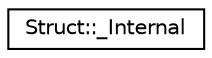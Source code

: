 digraph "类继承关系图"
{
 // LATEX_PDF_SIZE
  edge [fontname="Helvetica",fontsize="10",labelfontname="Helvetica",labelfontsize="10"];
  node [fontname="Helvetica",fontsize="10",shape=record];
  rankdir="LR";
  Node0 [label="Struct::_Internal",height=0.2,width=0.4,color="black", fillcolor="white", style="filled",URL="$classStruct_1_1__Internal.html",tooltip=" "];
}
